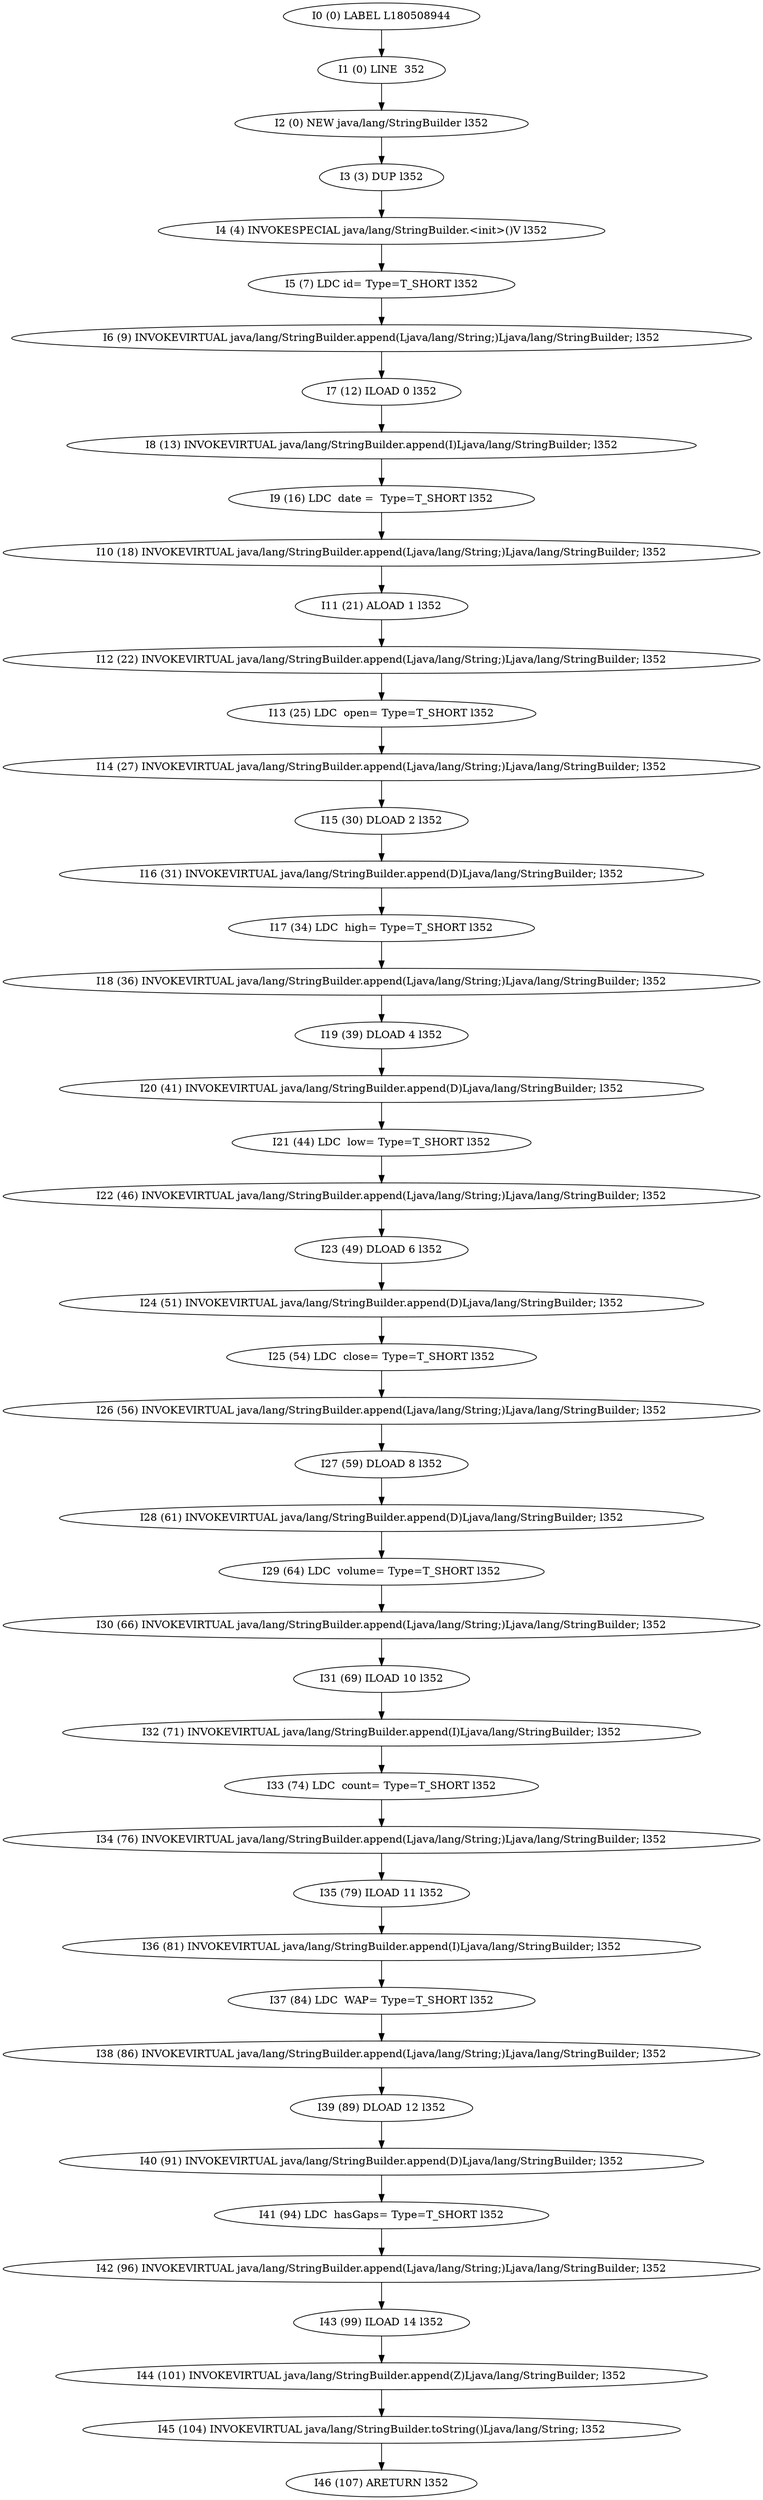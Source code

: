 digraph G {
  1 [ label="I0 (0) LABEL L180508944" ];
  2 [ label="I1 (0) LINE  352" ];
  3 [ label="I2 (0) NEW java/lang/StringBuilder l352" ];
  4 [ label="I3 (3) DUP l352" ];
  5 [ label="I4 (4) INVOKESPECIAL java/lang/StringBuilder.<init>()V l352" ];
  6 [ label="I5 (7) LDC id= Type=T_SHORT l352" ];
  7 [ label="I6 (9) INVOKEVIRTUAL java/lang/StringBuilder.append(Ljava/lang/String;)Ljava/lang/StringBuilder; l352" ];
  8 [ label="I7 (12) ILOAD 0 l352" ];
  9 [ label="I8 (13) INVOKEVIRTUAL java/lang/StringBuilder.append(I)Ljava/lang/StringBuilder; l352" ];
  10 [ label="I9 (16) LDC  date =  Type=T_SHORT l352" ];
  11 [ label="I10 (18) INVOKEVIRTUAL java/lang/StringBuilder.append(Ljava/lang/String;)Ljava/lang/StringBuilder; l352" ];
  12 [ label="I11 (21) ALOAD 1 l352" ];
  13 [ label="I12 (22) INVOKEVIRTUAL java/lang/StringBuilder.append(Ljava/lang/String;)Ljava/lang/StringBuilder; l352" ];
  14 [ label="I13 (25) LDC  open= Type=T_SHORT l352" ];
  15 [ label="I14 (27) INVOKEVIRTUAL java/lang/StringBuilder.append(Ljava/lang/String;)Ljava/lang/StringBuilder; l352" ];
  16 [ label="I15 (30) DLOAD 2 l352" ];
  17 [ label="I16 (31) INVOKEVIRTUAL java/lang/StringBuilder.append(D)Ljava/lang/StringBuilder; l352" ];
  18 [ label="I17 (34) LDC  high= Type=T_SHORT l352" ];
  19 [ label="I18 (36) INVOKEVIRTUAL java/lang/StringBuilder.append(Ljava/lang/String;)Ljava/lang/StringBuilder; l352" ];
  20 [ label="I19 (39) DLOAD 4 l352" ];
  21 [ label="I20 (41) INVOKEVIRTUAL java/lang/StringBuilder.append(D)Ljava/lang/StringBuilder; l352" ];
  22 [ label="I21 (44) LDC  low= Type=T_SHORT l352" ];
  23 [ label="I22 (46) INVOKEVIRTUAL java/lang/StringBuilder.append(Ljava/lang/String;)Ljava/lang/StringBuilder; l352" ];
  24 [ label="I23 (49) DLOAD 6 l352" ];
  25 [ label="I24 (51) INVOKEVIRTUAL java/lang/StringBuilder.append(D)Ljava/lang/StringBuilder; l352" ];
  26 [ label="I25 (54) LDC  close= Type=T_SHORT l352" ];
  27 [ label="I26 (56) INVOKEVIRTUAL java/lang/StringBuilder.append(Ljava/lang/String;)Ljava/lang/StringBuilder; l352" ];
  28 [ label="I27 (59) DLOAD 8 l352" ];
  29 [ label="I28 (61) INVOKEVIRTUAL java/lang/StringBuilder.append(D)Ljava/lang/StringBuilder; l352" ];
  30 [ label="I29 (64) LDC  volume= Type=T_SHORT l352" ];
  31 [ label="I30 (66) INVOKEVIRTUAL java/lang/StringBuilder.append(Ljava/lang/String;)Ljava/lang/StringBuilder; l352" ];
  32 [ label="I31 (69) ILOAD 10 l352" ];
  33 [ label="I32 (71) INVOKEVIRTUAL java/lang/StringBuilder.append(I)Ljava/lang/StringBuilder; l352" ];
  34 [ label="I33 (74) LDC  count= Type=T_SHORT l352" ];
  35 [ label="I34 (76) INVOKEVIRTUAL java/lang/StringBuilder.append(Ljava/lang/String;)Ljava/lang/StringBuilder; l352" ];
  36 [ label="I35 (79) ILOAD 11 l352" ];
  37 [ label="I36 (81) INVOKEVIRTUAL java/lang/StringBuilder.append(I)Ljava/lang/StringBuilder; l352" ];
  38 [ label="I37 (84) LDC  WAP= Type=T_SHORT l352" ];
  39 [ label="I38 (86) INVOKEVIRTUAL java/lang/StringBuilder.append(Ljava/lang/String;)Ljava/lang/StringBuilder; l352" ];
  40 [ label="I39 (89) DLOAD 12 l352" ];
  41 [ label="I40 (91) INVOKEVIRTUAL java/lang/StringBuilder.append(D)Ljava/lang/StringBuilder; l352" ];
  42 [ label="I41 (94) LDC  hasGaps= Type=T_SHORT l352" ];
  43 [ label="I42 (96) INVOKEVIRTUAL java/lang/StringBuilder.append(Ljava/lang/String;)Ljava/lang/StringBuilder; l352" ];
  44 [ label="I43 (99) ILOAD 14 l352" ];
  45 [ label="I44 (101) INVOKEVIRTUAL java/lang/StringBuilder.append(Z)Ljava/lang/StringBuilder; l352" ];
  46 [ label="I45 (104) INVOKEVIRTUAL java/lang/StringBuilder.toString()Ljava/lang/String; l352" ];
  47 [ label="I46 (107) ARETURN l352" ];
  1 -> 2 [ label="" ];
  2 -> 3 [ label="" ];
  3 -> 4 [ label="" ];
  4 -> 5 [ label="" ];
  5 -> 6 [ label="" ];
  6 -> 7 [ label="" ];
  7 -> 8 [ label="" ];
  8 -> 9 [ label="" ];
  9 -> 10 [ label="" ];
  10 -> 11 [ label="" ];
  11 -> 12 [ label="" ];
  12 -> 13 [ label="" ];
  13 -> 14 [ label="" ];
  14 -> 15 [ label="" ];
  15 -> 16 [ label="" ];
  16 -> 17 [ label="" ];
  17 -> 18 [ label="" ];
  18 -> 19 [ label="" ];
  19 -> 20 [ label="" ];
  20 -> 21 [ label="" ];
  21 -> 22 [ label="" ];
  22 -> 23 [ label="" ];
  23 -> 24 [ label="" ];
  24 -> 25 [ label="" ];
  25 -> 26 [ label="" ];
  26 -> 27 [ label="" ];
  27 -> 28 [ label="" ];
  28 -> 29 [ label="" ];
  29 -> 30 [ label="" ];
  30 -> 31 [ label="" ];
  31 -> 32 [ label="" ];
  32 -> 33 [ label="" ];
  33 -> 34 [ label="" ];
  34 -> 35 [ label="" ];
  35 -> 36 [ label="" ];
  36 -> 37 [ label="" ];
  37 -> 38 [ label="" ];
  38 -> 39 [ label="" ];
  39 -> 40 [ label="" ];
  40 -> 41 [ label="" ];
  41 -> 42 [ label="" ];
  42 -> 43 [ label="" ];
  43 -> 44 [ label="" ];
  44 -> 45 [ label="" ];
  45 -> 46 [ label="" ];
  46 -> 47 [ label="" ];
}
